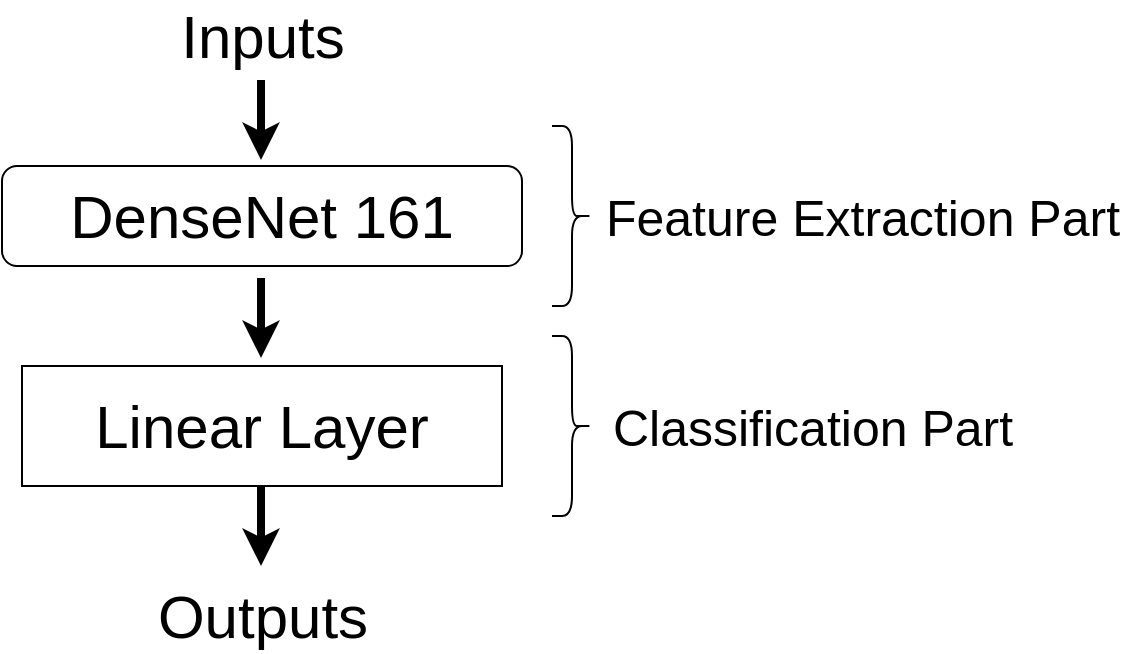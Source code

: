 <mxfile version="12.5.5" type="device"><diagram id="lp3chfWBuB1hzFoC-AsR" name="Page-1"><mxGraphModel dx="817" dy="1225" grid="1" gridSize="10" guides="1" tooltips="1" connect="1" arrows="1" fold="1" page="1" pageScale="1" pageWidth="827" pageHeight="1169" math="0" shadow="0"><root><mxCell id="0"/><mxCell id="1" parent="0"/><mxCell id="ZwcKraPQilF3etKfOUXq-1" value="&lt;font style=&quot;font-size: 30px&quot;&gt;DenseNet 161&lt;br&gt;&lt;/font&gt;" style="rounded=1;whiteSpace=wrap;html=1;" parent="1" vertex="1"><mxGeometry x="195" y="210" width="260" height="50" as="geometry"/></mxCell><mxCell id="ZwcKraPQilF3etKfOUXq-2" value="&lt;font style=&quot;font-size: 30px&quot;&gt;Inputs&lt;br&gt;&lt;/font&gt;" style="text;html=1;align=center;verticalAlign=middle;resizable=0;points=[];autosize=1;" parent="1" vertex="1"><mxGeometry x="275" y="130" width="100" height="30" as="geometry"/></mxCell><mxCell id="ZwcKraPQilF3etKfOUXq-3" value="" style="endArrow=classic;html=1;strokeWidth=4;" parent="1" edge="1"><mxGeometry width="50" height="50" relative="1" as="geometry"><mxPoint x="324.5" y="167" as="sourcePoint"/><mxPoint x="324.5" y="207" as="targetPoint"/></mxGeometry></mxCell><mxCell id="ZwcKraPQilF3etKfOUXq-4" value="" style="endArrow=classic;html=1;strokeWidth=4;" parent="1" edge="1"><mxGeometry width="50" height="50" relative="1" as="geometry"><mxPoint x="324.5" y="266" as="sourcePoint"/><mxPoint x="324.5" y="306" as="targetPoint"/></mxGeometry></mxCell><mxCell id="ZwcKraPQilF3etKfOUXq-5" value="&lt;font style=&quot;font-size: 30px&quot;&gt;Linear Layer&lt;/font&gt;" style="rounded=0;whiteSpace=wrap;html=1;" parent="1" vertex="1"><mxGeometry x="205" y="310" width="240" height="60" as="geometry"/></mxCell><mxCell id="ZwcKraPQilF3etKfOUXq-6" value="" style="shape=curlyBracket;whiteSpace=wrap;html=1;rounded=1;rotation=-180;" parent="1" vertex="1"><mxGeometry x="470" y="190" width="20" height="90" as="geometry"/></mxCell><mxCell id="ZwcKraPQilF3etKfOUXq-9" value="&lt;font style=&quot;font-size: 25px&quot;&gt;Feature Extraction Part&lt;/font&gt;" style="text;html=1;align=center;verticalAlign=middle;resizable=0;points=[];autosize=1;" parent="1" vertex="1"><mxGeometry x="490" y="225" width="270" height="20" as="geometry"/></mxCell><mxCell id="ZwcKraPQilF3etKfOUXq-11" value="" style="shape=curlyBracket;whiteSpace=wrap;html=1;rounded=1;rotation=-180;" parent="1" vertex="1"><mxGeometry x="470" y="295" width="20" height="90" as="geometry"/></mxCell><mxCell id="ZwcKraPQilF3etKfOUXq-12" value="&lt;font style=&quot;font-size: 25px&quot;&gt;Classification Part&lt;/font&gt;" style="text;html=1;align=center;verticalAlign=middle;resizable=0;points=[];autosize=1;" parent="1" vertex="1"><mxGeometry x="490" y="330" width="220" height="20" as="geometry"/></mxCell><mxCell id="ZwcKraPQilF3etKfOUXq-13" value="" style="endArrow=classic;html=1;strokeWidth=4;" parent="1" edge="1"><mxGeometry width="50" height="50" relative="1" as="geometry"><mxPoint x="324.5" y="370" as="sourcePoint"/><mxPoint x="324.5" y="410" as="targetPoint"/></mxGeometry></mxCell><mxCell id="ZwcKraPQilF3etKfOUXq-14" value="&lt;font style=&quot;font-size: 30px&quot;&gt;Outputs&lt;br&gt;&lt;/font&gt;" style="text;html=1;align=center;verticalAlign=middle;resizable=0;points=[];autosize=1;" parent="1" vertex="1"><mxGeometry x="265" y="420" width="120" height="30" as="geometry"/></mxCell></root></mxGraphModel></diagram></mxfile>